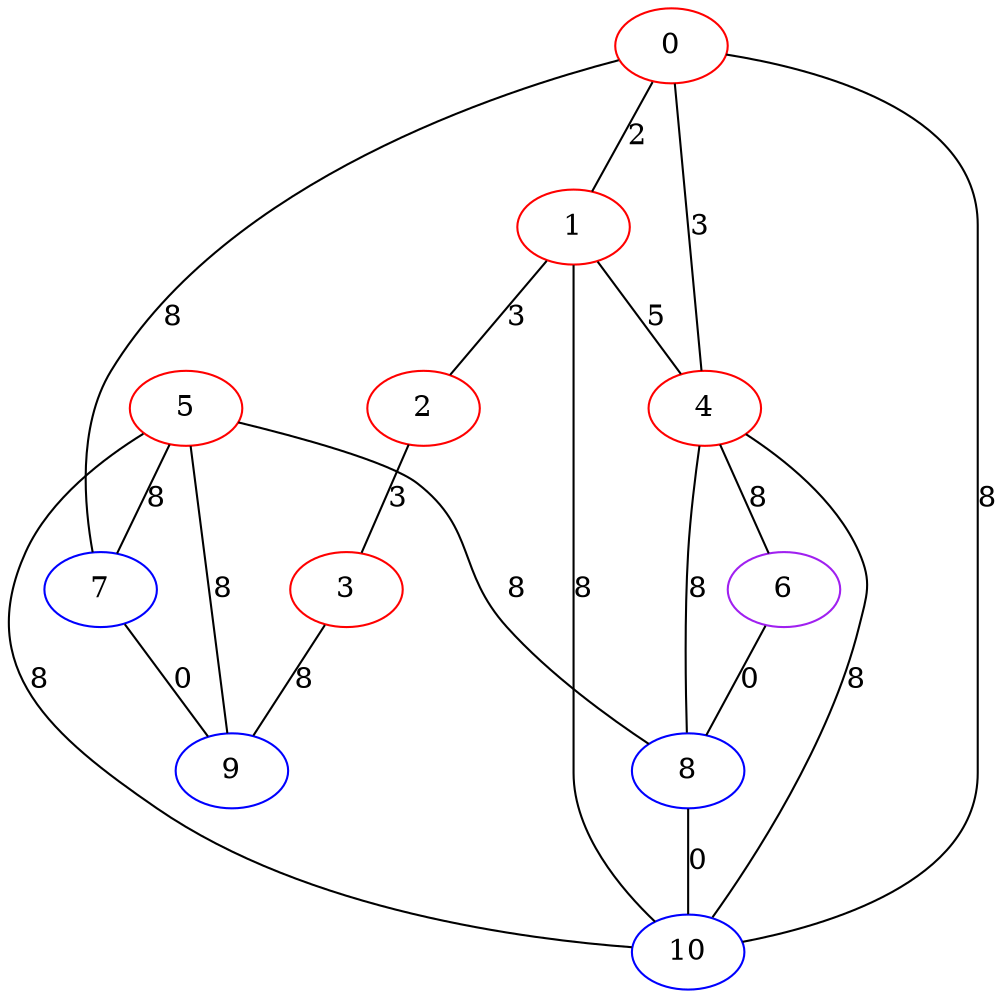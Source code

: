 graph "" {
0 [color=red, weight=1];
1 [color=red, weight=1];
2 [color=red, weight=1];
3 [color=red, weight=1];
4 [color=red, weight=1];
5 [color=red, weight=1];
6 [color=purple, weight=4];
7 [color=blue, weight=3];
8 [color=blue, weight=3];
9 [color=blue, weight=3];
10 [color=blue, weight=3];
0 -- 1  [key=0, label=2];
0 -- 10  [key=0, label=8];
0 -- 4  [key=0, label=3];
0 -- 7  [key=0, label=8];
1 -- 2  [key=0, label=3];
1 -- 4  [key=0, label=5];
1 -- 10  [key=0, label=8];
2 -- 3  [key=0, label=3];
3 -- 9  [key=0, label=8];
4 -- 10  [key=0, label=8];
4 -- 6  [key=0, label=8];
4 -- 8  [key=0, label=8];
5 -- 8  [key=0, label=8];
5 -- 9  [key=0, label=8];
5 -- 10  [key=0, label=8];
5 -- 7  [key=0, label=8];
6 -- 8  [key=0, label=0];
7 -- 9  [key=0, label=0];
8 -- 10  [key=0, label=0];
}
